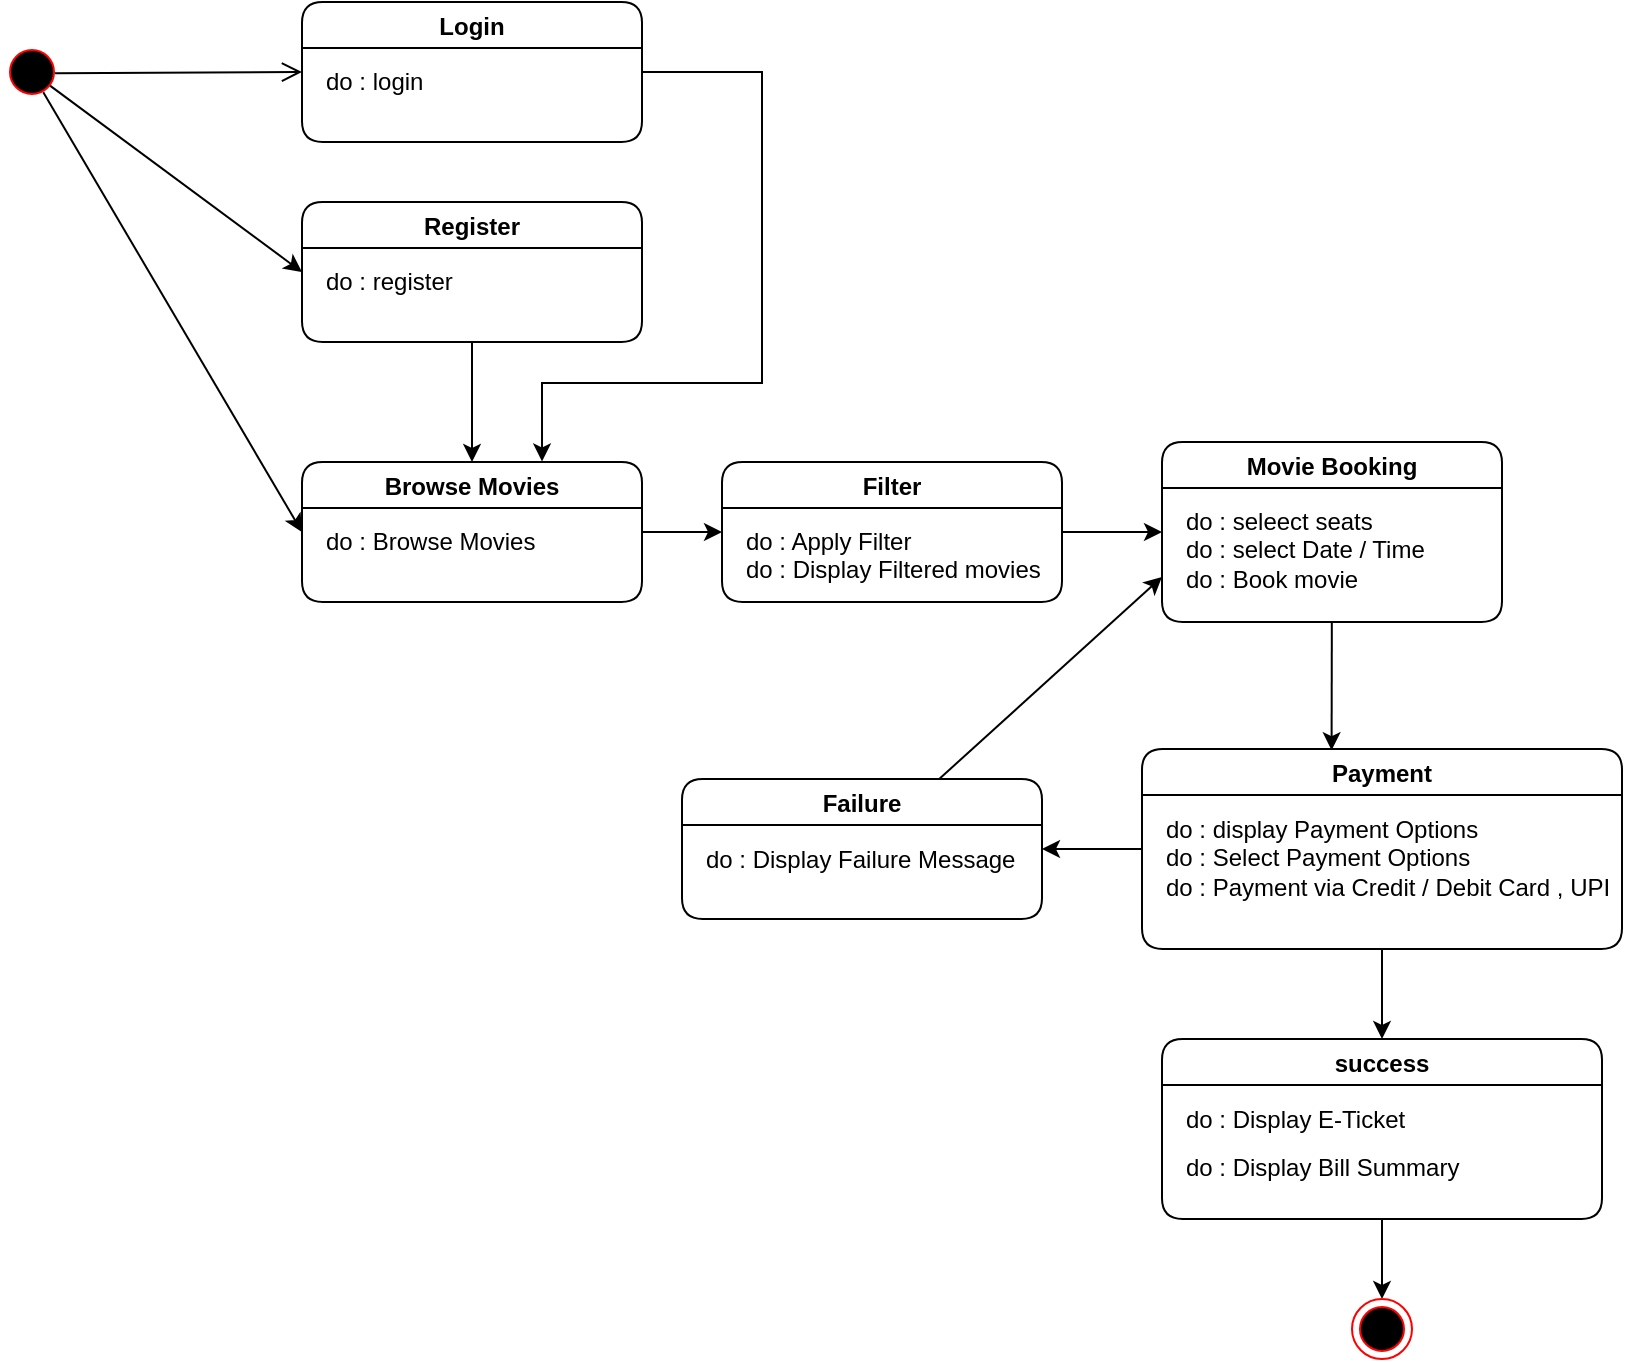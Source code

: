 <mxfile version="12.2.2" type="device" pages="1"><diagram name="Page-1" id="58cdce13-f638-feb5-8d6f-7d28b1aa9fa0"><mxGraphModel dx="2020" dy="1176" grid="1" gridSize="10" guides="1" tooltips="1" connect="1" arrows="1" fold="1" page="1" pageScale="1" pageWidth="1100" pageHeight="850" background="#ffffff" math="0" shadow="0"><root><mxCell id="0"/><mxCell id="1" parent="0"/><mxCell id="HettC8K9gz9zgXReMGe_-32" style="rounded=0;orthogonalLoop=1;jettySize=auto;html=1;entryX=0;entryY=0.5;entryDx=0;entryDy=0;exitX=0.783;exitY=0.714;exitDx=0;exitDy=0;exitPerimeter=0;" parent="1" source="HettC8K9gz9zgXReMGe_-4" target="HettC8K9gz9zgXReMGe_-27" edge="1"><mxGeometry relative="1" as="geometry"/></mxCell><mxCell id="HettC8K9gz9zgXReMGe_-33" style="edgeStyle=none;rounded=0;orthogonalLoop=1;jettySize=auto;html=1;entryX=0;entryY=0.5;entryDx=0;entryDy=0;exitX=0.688;exitY=0.837;exitDx=0;exitDy=0;exitPerimeter=0;" parent="1" source="HettC8K9gz9zgXReMGe_-4" target="HettC8K9gz9zgXReMGe_-19" edge="1"><mxGeometry relative="1" as="geometry"><mxPoint x="270" y="310" as="targetPoint"/></mxGeometry></mxCell><mxCell id="HettC8K9gz9zgXReMGe_-4" value="" style="ellipse;html=1;shape=startState;fillColor=#000000;strokeColor=#ff0000;" parent="1" vertex="1"><mxGeometry x="120" y="80" width="30" height="30" as="geometry"/></mxCell><mxCell id="HettC8K9gz9zgXReMGe_-5" value="" style="html=1;verticalAlign=bottom;endArrow=open;endSize=8;strokeColor=#000000;exitX=0.882;exitY=0.52;exitDx=0;exitDy=0;exitPerimeter=0;entryX=0;entryY=0.5;entryDx=0;entryDy=0;" parent="1" source="HettC8K9gz9zgXReMGe_-4" edge="1" target="HettC8K9gz9zgXReMGe_-29"><mxGeometry relative="1" as="geometry"><mxPoint x="230" y="95.5" as="targetPoint"/><mxPoint x="146" y="95.5" as="sourcePoint"/></mxGeometry></mxCell><mxCell id="HettC8K9gz9zgXReMGe_-52" style="edgeStyle=none;rounded=0;orthogonalLoop=1;jettySize=auto;html=1;entryX=0;entryY=0.75;entryDx=0;entryDy=0;" parent="1" source="HettC8K9gz9zgXReMGe_-15" edge="1" target="HettC8K9gz9zgXReMGe_-23"><mxGeometry relative="1" as="geometry"><mxPoint x="700" y="358.5" as="targetPoint"/></mxGeometry></mxCell><mxCell id="HettC8K9gz9zgXReMGe_-15" value="Failure" style="swimlane;rounded=1;startSize=23;" parent="1" vertex="1"><mxGeometry x="460" y="448.5" width="180" height="70" as="geometry"><mxRectangle x="140" y="5" width="80" height="23" as="alternateBounds"/></mxGeometry></mxCell><mxCell id="HettC8K9gz9zgXReMGe_-16" value="do : Display Failure Message" style="text;html=1;resizable=0;points=[];autosize=1;align=left;verticalAlign=top;spacingTop=-4;" parent="HettC8K9gz9zgXReMGe_-15" vertex="1"><mxGeometry x="10" y="30" width="170" height="20" as="geometry"/></mxCell><mxCell id="bRlnaPuVCn2W1XJWT1bl-6" style="edgeStyle=orthogonalEdgeStyle;rounded=0;orthogonalLoop=1;jettySize=auto;html=1;entryX=0.5;entryY=0;entryDx=0;entryDy=0;" edge="1" parent="1" source="HettC8K9gz9zgXReMGe_-17" target="HettC8K9gz9zgXReMGe_-53"><mxGeometry relative="1" as="geometry"/></mxCell><mxCell id="HettC8K9gz9zgXReMGe_-17" value="success" style="swimlane;rounded=1;startSize=23;" parent="1" vertex="1"><mxGeometry x="700" y="578.5" width="220" height="90" as="geometry"><mxRectangle x="140" y="5" width="80" height="23" as="alternateBounds"/></mxGeometry></mxCell><mxCell id="HettC8K9gz9zgXReMGe_-18" value="do : Display E-Ticket&lt;br&gt;&amp;nbsp;" style="text;html=1;resizable=0;points=[];autosize=1;align=left;verticalAlign=top;spacingTop=-4;" parent="HettC8K9gz9zgXReMGe_-17" vertex="1"><mxGeometry x="10" y="30" width="130" height="30" as="geometry"/></mxCell><mxCell id="HettC8K9gz9zgXReMGe_-50" value="do : Display Bill Summary" style="text;html=1;" parent="HettC8K9gz9zgXReMGe_-17" vertex="1"><mxGeometry x="10" y="50" width="110" height="30" as="geometry"/></mxCell><mxCell id="HettC8K9gz9zgXReMGe_-34" style="edgeStyle=none;rounded=0;orthogonalLoop=1;jettySize=auto;html=1;entryX=0;entryY=0.5;entryDx=0;entryDy=0;" parent="1" source="HettC8K9gz9zgXReMGe_-19" edge="1" target="HettC8K9gz9zgXReMGe_-25"><mxGeometry relative="1" as="geometry"><mxPoint x="510" y="315.5" as="targetPoint"/></mxGeometry></mxCell><mxCell id="HettC8K9gz9zgXReMGe_-19" value="Browse Movies" style="swimlane;rounded=1;" parent="1" vertex="1"><mxGeometry x="270" y="290" width="170" height="70" as="geometry"><mxRectangle x="140" y="5" width="80" height="23" as="alternateBounds"/></mxGeometry></mxCell><mxCell id="HettC8K9gz9zgXReMGe_-20" value="do :&amp;nbsp;&lt;span style=&quot;text-align: center&quot;&gt;Browse Movies&lt;/span&gt;" style="text;html=1;resizable=0;points=[];autosize=1;align=left;verticalAlign=top;spacingTop=-4;" parent="HettC8K9gz9zgXReMGe_-19" vertex="1"><mxGeometry x="10" y="30" width="120" height="20" as="geometry"/></mxCell><mxCell id="HettC8K9gz9zgXReMGe_-48" style="edgeStyle=none;rounded=0;orthogonalLoop=1;jettySize=auto;html=1;entryX=0.5;entryY=0;entryDx=0;entryDy=0;" parent="1" source="HettC8K9gz9zgXReMGe_-21" target="HettC8K9gz9zgXReMGe_-17" edge="1"><mxGeometry relative="1" as="geometry"><mxPoint x="860" y="600" as="targetPoint"/></mxGeometry></mxCell><mxCell id="HettC8K9gz9zgXReMGe_-51" style="edgeStyle=none;rounded=0;orthogonalLoop=1;jettySize=auto;html=1;entryX=1;entryY=0.5;entryDx=0;entryDy=0;" parent="1" source="HettC8K9gz9zgXReMGe_-21" target="HettC8K9gz9zgXReMGe_-15" edge="1"><mxGeometry relative="1" as="geometry"><mxPoint x="550" y="690" as="targetPoint"/></mxGeometry></mxCell><mxCell id="HettC8K9gz9zgXReMGe_-21" value="Payment" style="swimlane;rounded=1;" parent="1" vertex="1"><mxGeometry x="690" y="433.5" width="240" height="100" as="geometry"><mxRectangle x="140" y="5" width="80" height="23" as="alternateBounds"/></mxGeometry></mxCell><mxCell id="HettC8K9gz9zgXReMGe_-22" value="do : display Payment Options" style="text;html=1;resizable=0;points=[];autosize=1;align=left;verticalAlign=top;spacingTop=-4;" parent="HettC8K9gz9zgXReMGe_-21" vertex="1"><mxGeometry x="10" y="30" width="170" height="20" as="geometry"/></mxCell><mxCell id="HettC8K9gz9zgXReMGe_-45" value="do : Select Payment Options" style="text;html=1;" parent="HettC8K9gz9zgXReMGe_-21" vertex="1"><mxGeometry x="10" y="40" width="110" height="30" as="geometry"/></mxCell><mxCell id="HettC8K9gz9zgXReMGe_-46" value="do : Payment via Credit / Debit Card , UPI" style="text;html=1;" parent="HettC8K9gz9zgXReMGe_-21" vertex="1"><mxGeometry x="10" y="55" width="110" height="30" as="geometry"/></mxCell><mxCell id="HettC8K9gz9zgXReMGe_-44" style="edgeStyle=none;rounded=0;orthogonalLoop=1;jettySize=auto;html=1;entryX=0.395;entryY=0.006;entryDx=0;entryDy=0;entryPerimeter=0;" parent="1" source="HettC8K9gz9zgXReMGe_-23" target="HettC8K9gz9zgXReMGe_-21" edge="1"><mxGeometry relative="1" as="geometry"/></mxCell><mxCell id="HettC8K9gz9zgXReMGe_-23" value="Movie Booking" style="swimlane;rounded=1;" parent="1" vertex="1"><mxGeometry x="700" y="280" width="170" height="90" as="geometry"><mxRectangle x="140" y="5" width="80" height="23" as="alternateBounds"/></mxGeometry></mxCell><mxCell id="HettC8K9gz9zgXReMGe_-24" value="do : seleect seats" style="text;html=1;resizable=0;points=[];autosize=1;align=left;verticalAlign=top;spacingTop=-4;" parent="HettC8K9gz9zgXReMGe_-23" vertex="1"><mxGeometry x="10" y="30" width="110" height="20" as="geometry"/></mxCell><mxCell id="HettC8K9gz9zgXReMGe_-40" value="do : select Date / Time" style="text;html=1;" parent="HettC8K9gz9zgXReMGe_-23" vertex="1"><mxGeometry x="10" y="40" width="110" height="30" as="geometry"/></mxCell><mxCell id="HettC8K9gz9zgXReMGe_-43" value="do : Book movie" style="text;html=1;" parent="HettC8K9gz9zgXReMGe_-23" vertex="1"><mxGeometry x="10" y="55" width="110" height="30" as="geometry"/></mxCell><mxCell id="HettC8K9gz9zgXReMGe_-39" style="edgeStyle=none;rounded=0;orthogonalLoop=1;jettySize=auto;html=1;entryX=0;entryY=0.5;entryDx=0;entryDy=0;" parent="1" source="HettC8K9gz9zgXReMGe_-25" target="HettC8K9gz9zgXReMGe_-23" edge="1"><mxGeometry relative="1" as="geometry"/></mxCell><mxCell id="HettC8K9gz9zgXReMGe_-25" value="Filter" style="swimlane;rounded=1;" parent="1" vertex="1"><mxGeometry x="480" y="290" width="170" height="70" as="geometry"><mxRectangle x="140" y="5" width="80" height="23" as="alternateBounds"/></mxGeometry></mxCell><mxCell id="HettC8K9gz9zgXReMGe_-26" value="do : Apply Filter" style="text;html=1;resizable=0;points=[];autosize=1;align=left;verticalAlign=top;spacingTop=-4;" parent="HettC8K9gz9zgXReMGe_-25" vertex="1"><mxGeometry x="10" y="30" width="100" height="20" as="geometry"/></mxCell><mxCell id="HettC8K9gz9zgXReMGe_-38" value="do : Display Filtered movies" style="text;html=1;" parent="HettC8K9gz9zgXReMGe_-25" vertex="1"><mxGeometry x="10" y="40" width="110" height="30" as="geometry"/></mxCell><mxCell id="HettC8K9gz9zgXReMGe_-35" style="edgeStyle=none;rounded=0;orthogonalLoop=1;jettySize=auto;html=1;entryX=0.5;entryY=0;entryDx=0;entryDy=0;" parent="1" source="HettC8K9gz9zgXReMGe_-27" target="HettC8K9gz9zgXReMGe_-19" edge="1"><mxGeometry relative="1" as="geometry"/></mxCell><mxCell id="HettC8K9gz9zgXReMGe_-27" value="Register" style="swimlane;rounded=1;" parent="1" vertex="1"><mxGeometry x="270" y="160" width="170" height="70" as="geometry"><mxRectangle x="140" y="5" width="80" height="23" as="alternateBounds"/></mxGeometry></mxCell><mxCell id="HettC8K9gz9zgXReMGe_-28" value="do : register" style="text;html=1;resizable=0;points=[];autosize=1;align=left;verticalAlign=top;spacingTop=-4;" parent="HettC8K9gz9zgXReMGe_-27" vertex="1"><mxGeometry x="10" y="30" width="80" height="20" as="geometry"/></mxCell><mxCell id="HettC8K9gz9zgXReMGe_-31" style="edgeStyle=orthogonalEdgeStyle;rounded=0;orthogonalLoop=1;jettySize=auto;html=1;entryX=0.706;entryY=-0.004;entryDx=0;entryDy=0;entryPerimeter=0;" parent="1" source="HettC8K9gz9zgXReMGe_-29" target="HettC8K9gz9zgXReMGe_-19" edge="1"><mxGeometry relative="1" as="geometry"><mxPoint x="390" y="288.5" as="targetPoint"/><Array as="points"><mxPoint x="500" y="94.5"/><mxPoint x="500" y="250.5"/><mxPoint x="390" y="250.5"/></Array></mxGeometry></mxCell><mxCell id="HettC8K9gz9zgXReMGe_-29" value="Login" style="swimlane;rounded=1;" parent="1" vertex="1"><mxGeometry x="270" y="60" width="170" height="70" as="geometry"><mxRectangle x="140" y="5" width="80" height="23" as="alternateBounds"/></mxGeometry></mxCell><mxCell id="HettC8K9gz9zgXReMGe_-30" value="do : login&amp;nbsp;" style="text;html=1;resizable=0;points=[];autosize=1;align=left;verticalAlign=top;spacingTop=-4;" parent="HettC8K9gz9zgXReMGe_-29" vertex="1"><mxGeometry x="10" y="30" width="70" height="20" as="geometry"/></mxCell><mxCell id="HettC8K9gz9zgXReMGe_-53" value="" style="ellipse;html=1;shape=endState;fillColor=#000000;strokeColor=#ff0000;rounded=1;" parent="1" vertex="1"><mxGeometry x="795" y="708.5" width="30" height="30" as="geometry"/></mxCell></root></mxGraphModel></diagram></mxfile>